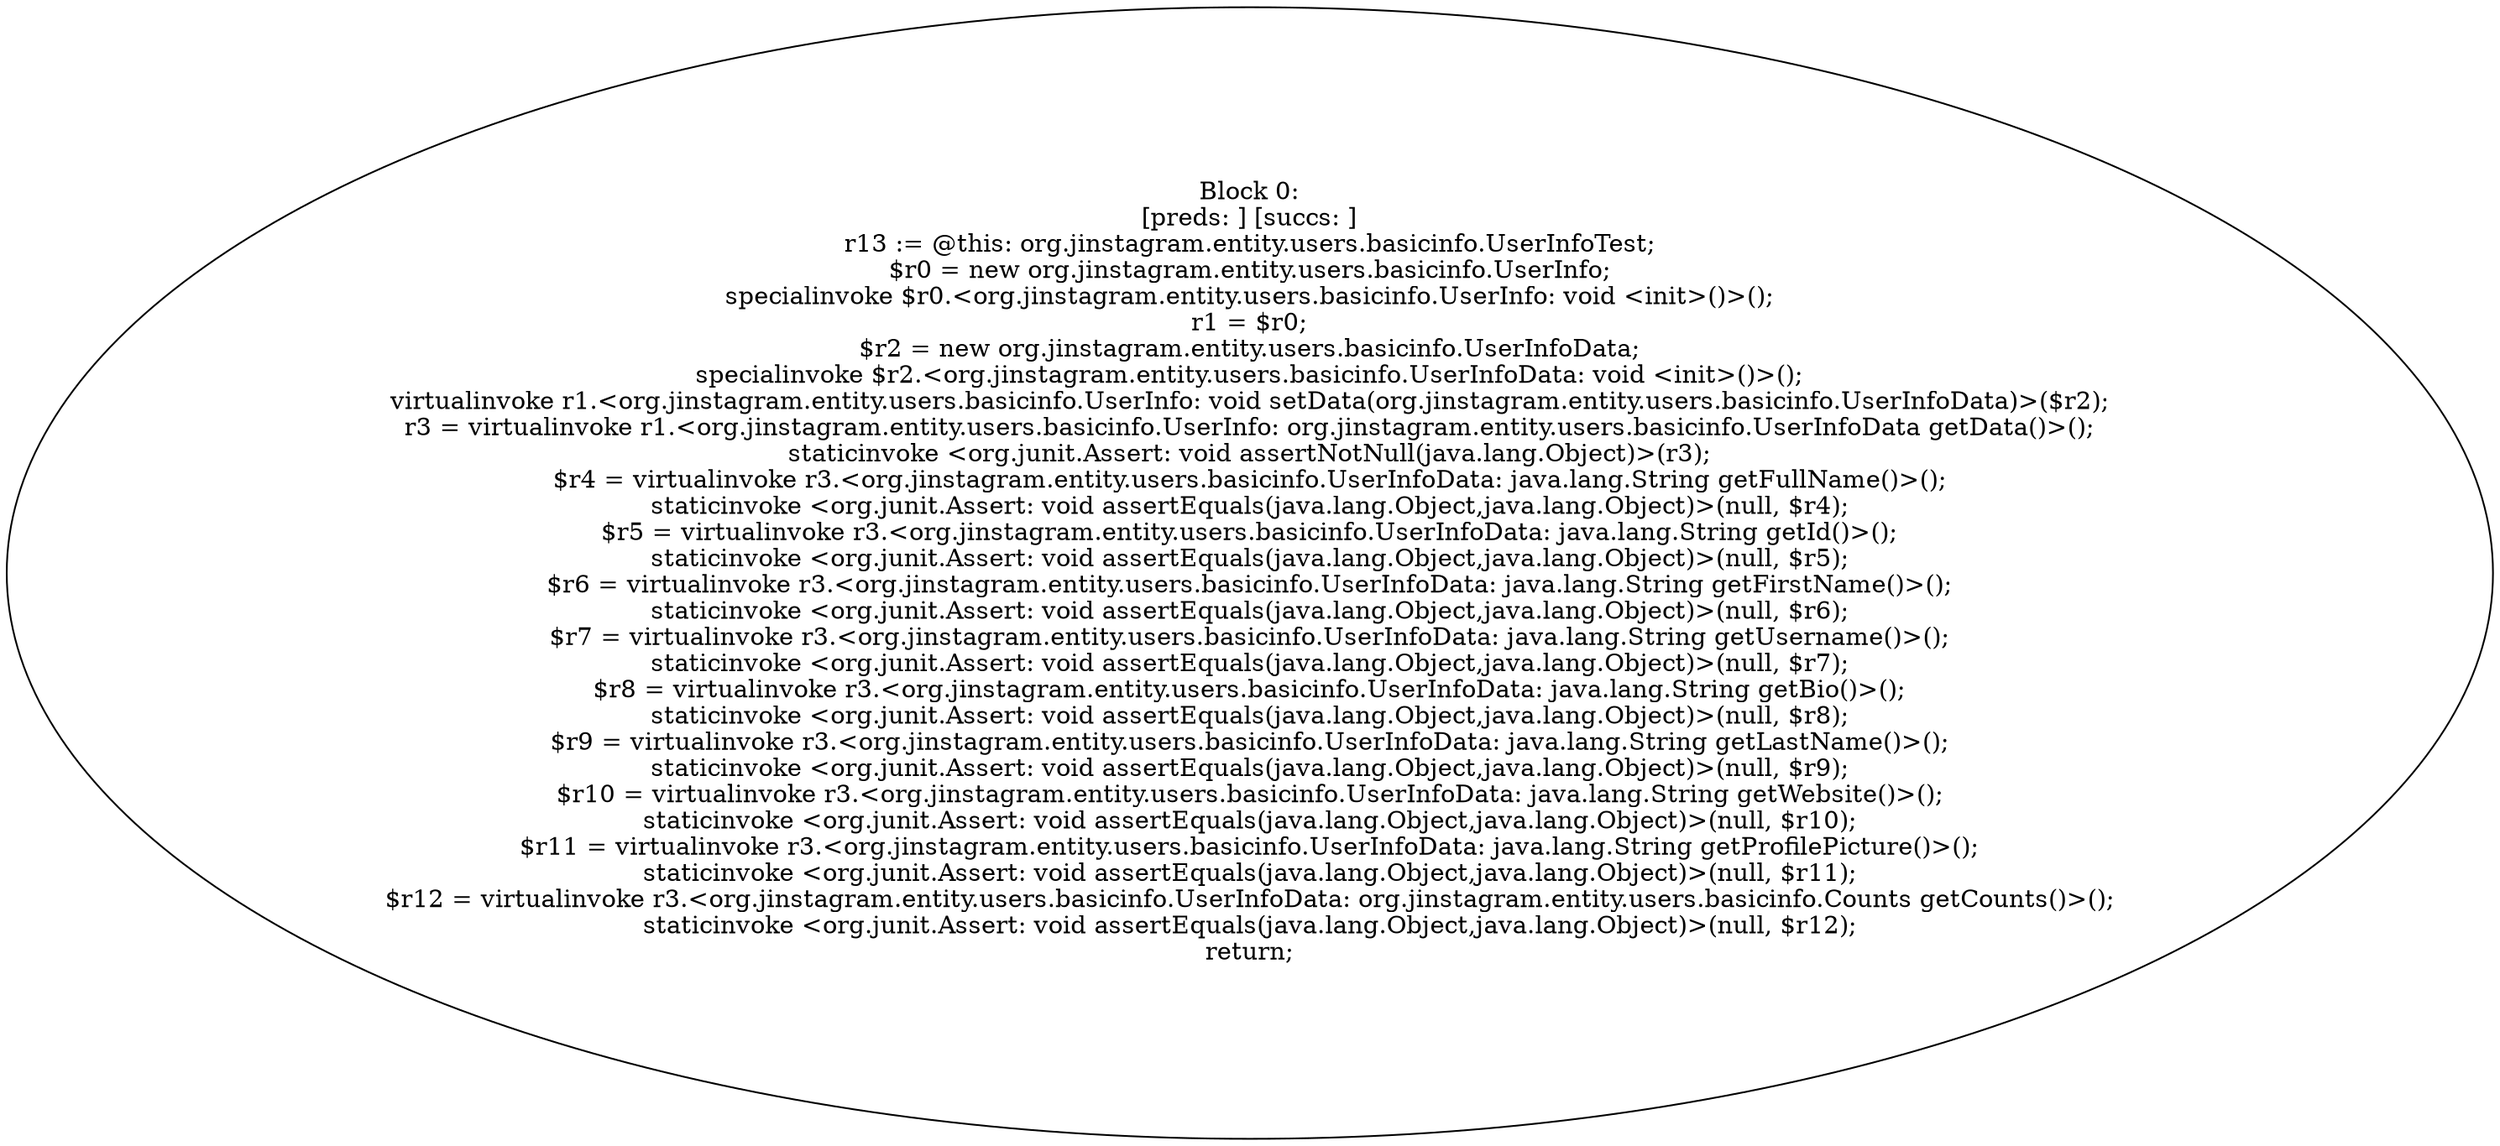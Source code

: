 digraph "unitGraph" {
    "Block 0:
[preds: ] [succs: ]
r13 := @this: org.jinstagram.entity.users.basicinfo.UserInfoTest;
$r0 = new org.jinstagram.entity.users.basicinfo.UserInfo;
specialinvoke $r0.<org.jinstagram.entity.users.basicinfo.UserInfo: void <init>()>();
r1 = $r0;
$r2 = new org.jinstagram.entity.users.basicinfo.UserInfoData;
specialinvoke $r2.<org.jinstagram.entity.users.basicinfo.UserInfoData: void <init>()>();
virtualinvoke r1.<org.jinstagram.entity.users.basicinfo.UserInfo: void setData(org.jinstagram.entity.users.basicinfo.UserInfoData)>($r2);
r3 = virtualinvoke r1.<org.jinstagram.entity.users.basicinfo.UserInfo: org.jinstagram.entity.users.basicinfo.UserInfoData getData()>();
staticinvoke <org.junit.Assert: void assertNotNull(java.lang.Object)>(r3);
$r4 = virtualinvoke r3.<org.jinstagram.entity.users.basicinfo.UserInfoData: java.lang.String getFullName()>();
staticinvoke <org.junit.Assert: void assertEquals(java.lang.Object,java.lang.Object)>(null, $r4);
$r5 = virtualinvoke r3.<org.jinstagram.entity.users.basicinfo.UserInfoData: java.lang.String getId()>();
staticinvoke <org.junit.Assert: void assertEquals(java.lang.Object,java.lang.Object)>(null, $r5);
$r6 = virtualinvoke r3.<org.jinstagram.entity.users.basicinfo.UserInfoData: java.lang.String getFirstName()>();
staticinvoke <org.junit.Assert: void assertEquals(java.lang.Object,java.lang.Object)>(null, $r6);
$r7 = virtualinvoke r3.<org.jinstagram.entity.users.basicinfo.UserInfoData: java.lang.String getUsername()>();
staticinvoke <org.junit.Assert: void assertEquals(java.lang.Object,java.lang.Object)>(null, $r7);
$r8 = virtualinvoke r3.<org.jinstagram.entity.users.basicinfo.UserInfoData: java.lang.String getBio()>();
staticinvoke <org.junit.Assert: void assertEquals(java.lang.Object,java.lang.Object)>(null, $r8);
$r9 = virtualinvoke r3.<org.jinstagram.entity.users.basicinfo.UserInfoData: java.lang.String getLastName()>();
staticinvoke <org.junit.Assert: void assertEquals(java.lang.Object,java.lang.Object)>(null, $r9);
$r10 = virtualinvoke r3.<org.jinstagram.entity.users.basicinfo.UserInfoData: java.lang.String getWebsite()>();
staticinvoke <org.junit.Assert: void assertEquals(java.lang.Object,java.lang.Object)>(null, $r10);
$r11 = virtualinvoke r3.<org.jinstagram.entity.users.basicinfo.UserInfoData: java.lang.String getProfilePicture()>();
staticinvoke <org.junit.Assert: void assertEquals(java.lang.Object,java.lang.Object)>(null, $r11);
$r12 = virtualinvoke r3.<org.jinstagram.entity.users.basicinfo.UserInfoData: org.jinstagram.entity.users.basicinfo.Counts getCounts()>();
staticinvoke <org.junit.Assert: void assertEquals(java.lang.Object,java.lang.Object)>(null, $r12);
return;
"
}
